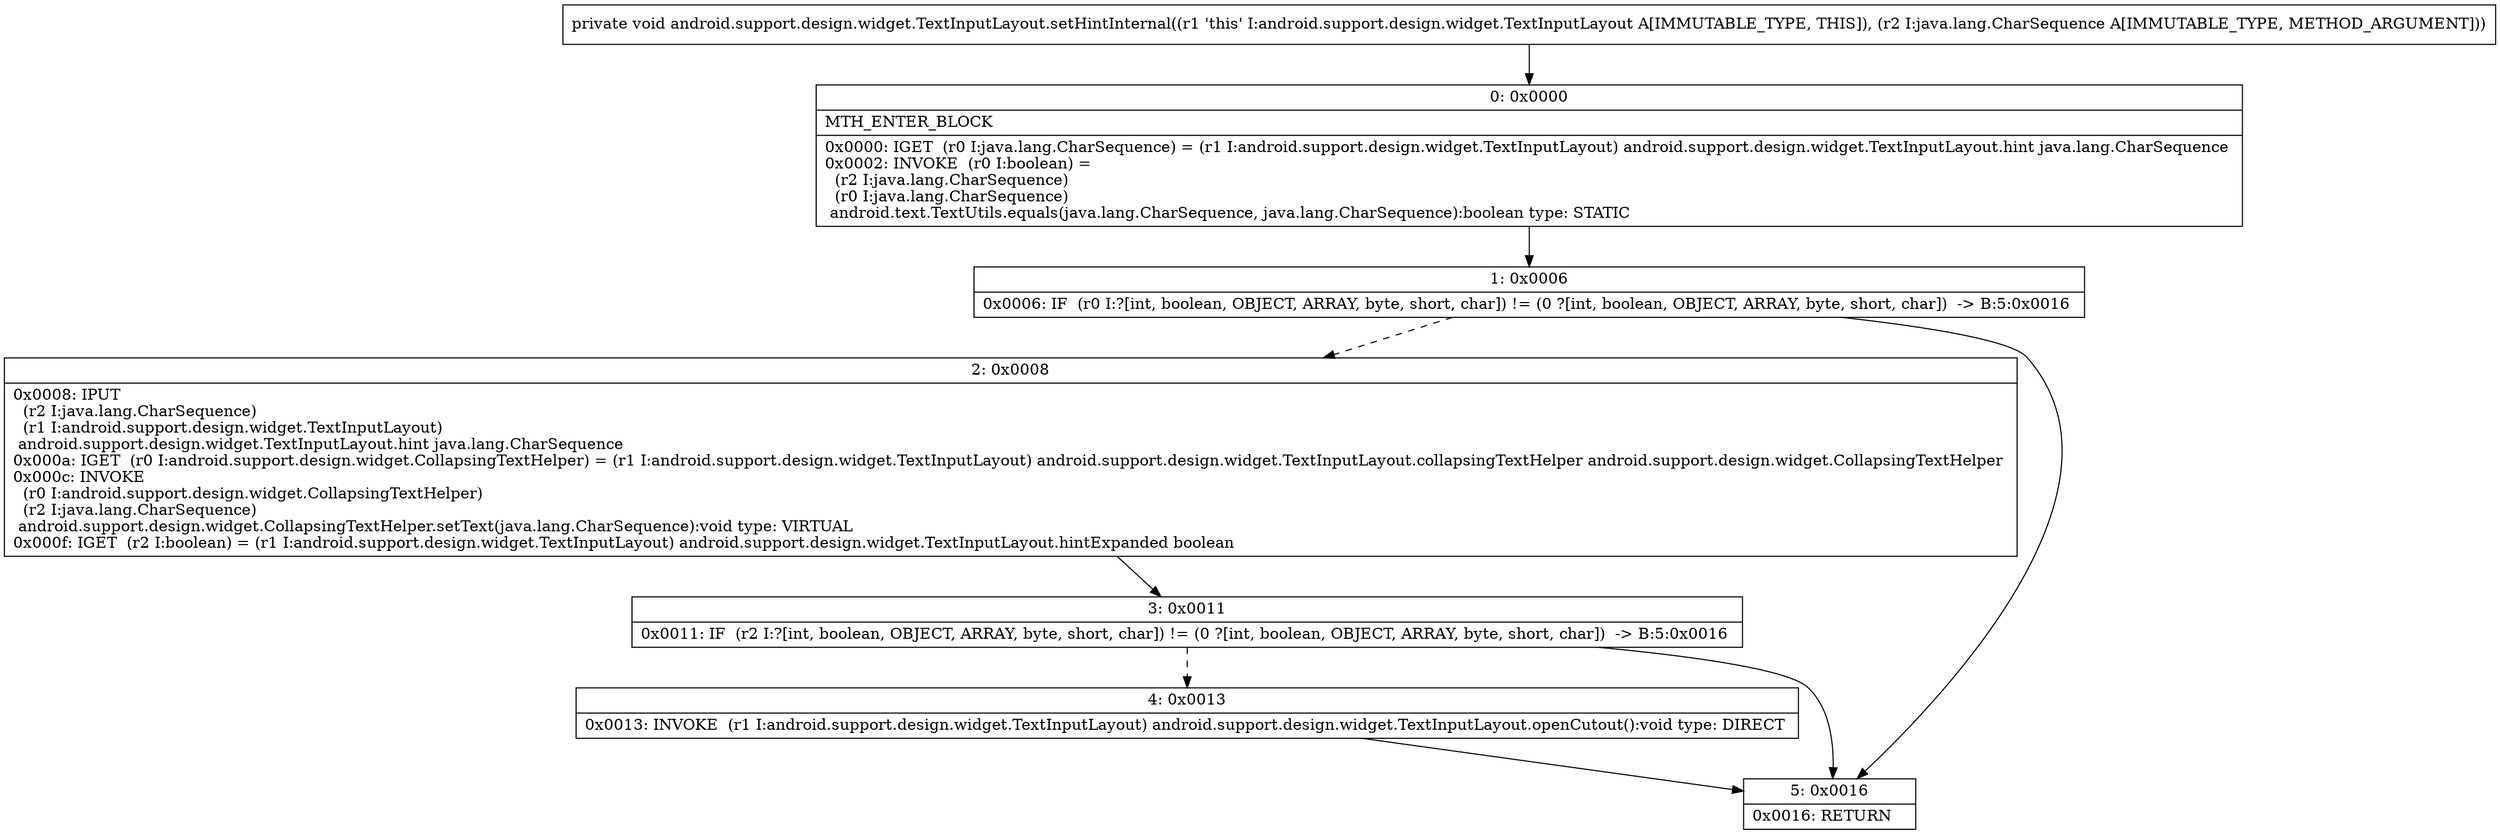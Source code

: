 digraph "CFG forandroid.support.design.widget.TextInputLayout.setHintInternal(Ljava\/lang\/CharSequence;)V" {
Node_0 [shape=record,label="{0\:\ 0x0000|MTH_ENTER_BLOCK\l|0x0000: IGET  (r0 I:java.lang.CharSequence) = (r1 I:android.support.design.widget.TextInputLayout) android.support.design.widget.TextInputLayout.hint java.lang.CharSequence \l0x0002: INVOKE  (r0 I:boolean) = \l  (r2 I:java.lang.CharSequence)\l  (r0 I:java.lang.CharSequence)\l android.text.TextUtils.equals(java.lang.CharSequence, java.lang.CharSequence):boolean type: STATIC \l}"];
Node_1 [shape=record,label="{1\:\ 0x0006|0x0006: IF  (r0 I:?[int, boolean, OBJECT, ARRAY, byte, short, char]) != (0 ?[int, boolean, OBJECT, ARRAY, byte, short, char])  \-\> B:5:0x0016 \l}"];
Node_2 [shape=record,label="{2\:\ 0x0008|0x0008: IPUT  \l  (r2 I:java.lang.CharSequence)\l  (r1 I:android.support.design.widget.TextInputLayout)\l android.support.design.widget.TextInputLayout.hint java.lang.CharSequence \l0x000a: IGET  (r0 I:android.support.design.widget.CollapsingTextHelper) = (r1 I:android.support.design.widget.TextInputLayout) android.support.design.widget.TextInputLayout.collapsingTextHelper android.support.design.widget.CollapsingTextHelper \l0x000c: INVOKE  \l  (r0 I:android.support.design.widget.CollapsingTextHelper)\l  (r2 I:java.lang.CharSequence)\l android.support.design.widget.CollapsingTextHelper.setText(java.lang.CharSequence):void type: VIRTUAL \l0x000f: IGET  (r2 I:boolean) = (r1 I:android.support.design.widget.TextInputLayout) android.support.design.widget.TextInputLayout.hintExpanded boolean \l}"];
Node_3 [shape=record,label="{3\:\ 0x0011|0x0011: IF  (r2 I:?[int, boolean, OBJECT, ARRAY, byte, short, char]) != (0 ?[int, boolean, OBJECT, ARRAY, byte, short, char])  \-\> B:5:0x0016 \l}"];
Node_4 [shape=record,label="{4\:\ 0x0013|0x0013: INVOKE  (r1 I:android.support.design.widget.TextInputLayout) android.support.design.widget.TextInputLayout.openCutout():void type: DIRECT \l}"];
Node_5 [shape=record,label="{5\:\ 0x0016|0x0016: RETURN   \l}"];
MethodNode[shape=record,label="{private void android.support.design.widget.TextInputLayout.setHintInternal((r1 'this' I:android.support.design.widget.TextInputLayout A[IMMUTABLE_TYPE, THIS]), (r2 I:java.lang.CharSequence A[IMMUTABLE_TYPE, METHOD_ARGUMENT])) }"];
MethodNode -> Node_0;
Node_0 -> Node_1;
Node_1 -> Node_2[style=dashed];
Node_1 -> Node_5;
Node_2 -> Node_3;
Node_3 -> Node_4[style=dashed];
Node_3 -> Node_5;
Node_4 -> Node_5;
}

